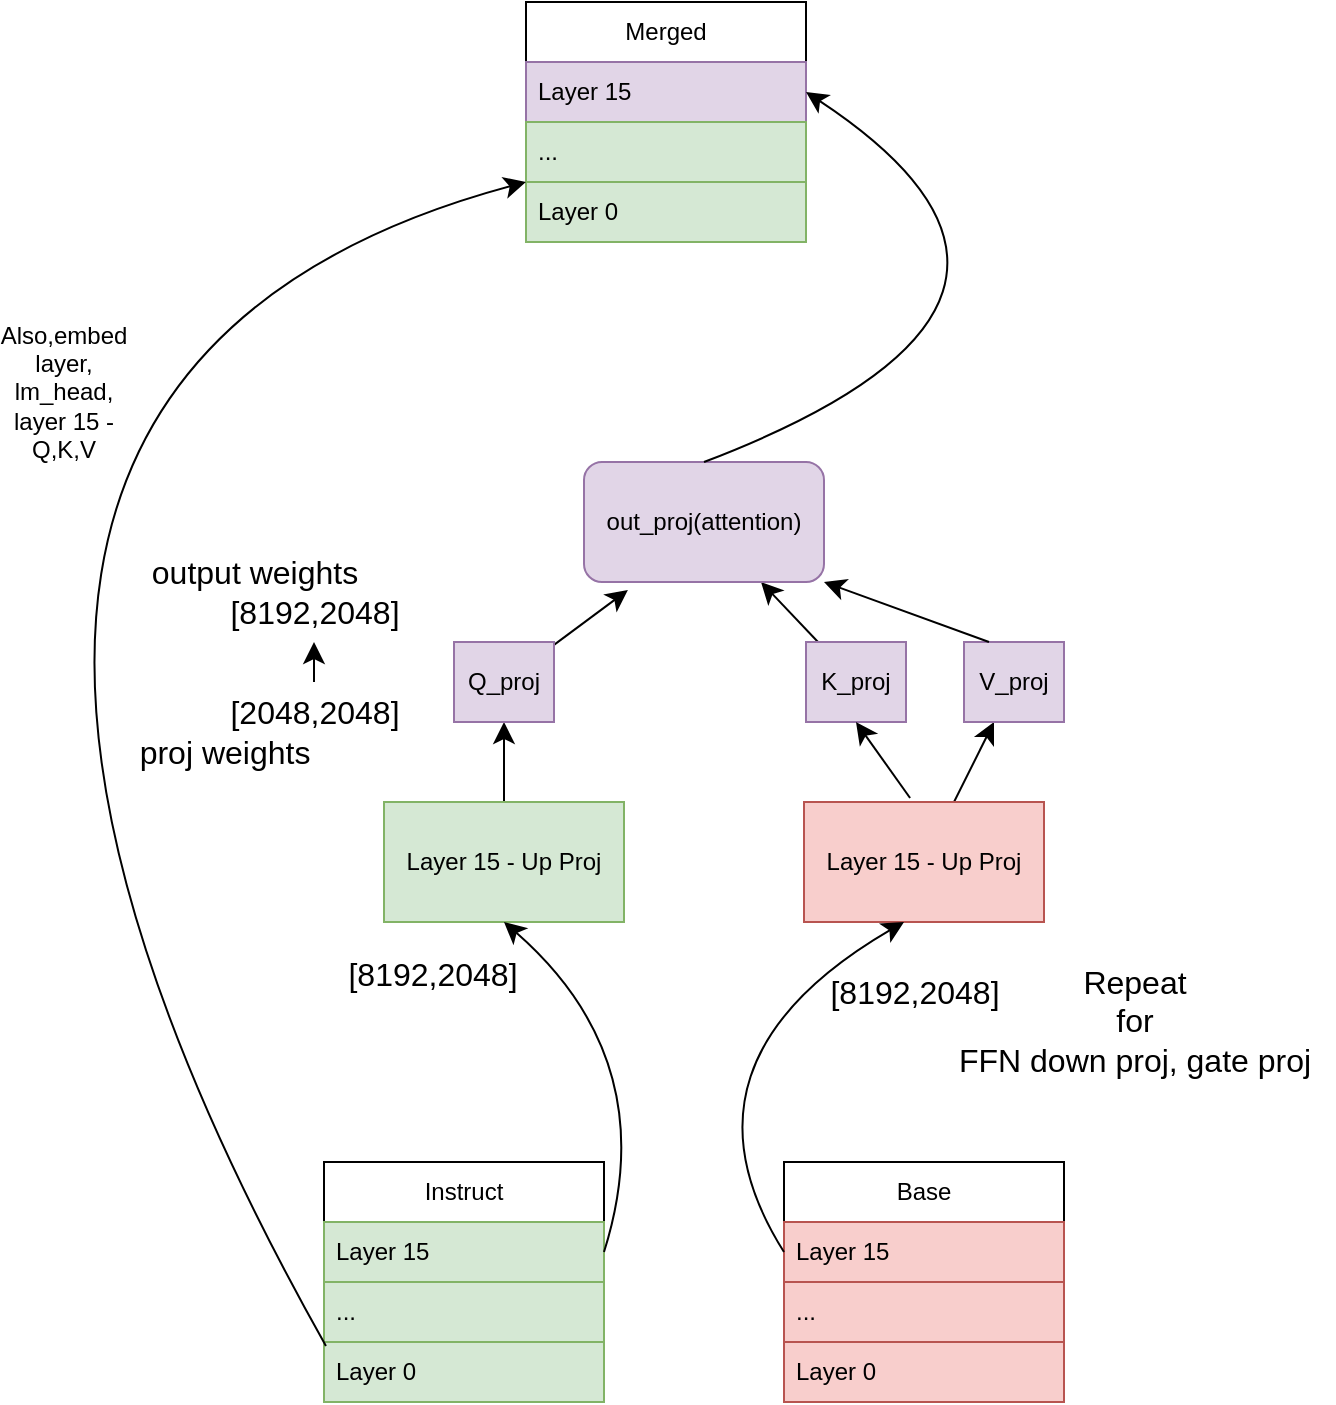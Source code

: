 <mxfile version="27.1.1">
  <diagram name="Page-1" id="Q7pqP5jqkHvtgQZ-vjG6">
    <mxGraphModel dx="1234" dy="880" grid="1" gridSize="10" guides="1" tooltips="1" connect="1" arrows="1" fold="1" page="1" pageScale="1" pageWidth="850" pageHeight="1100" math="0" shadow="0">
      <root>
        <mxCell id="0" />
        <mxCell id="1" parent="0" />
        <mxCell id="1VFmmPi6dXNytY9Z7WYT-1" value="Instruct" style="swimlane;fontStyle=0;childLayout=stackLayout;horizontal=1;startSize=30;horizontalStack=0;resizeParent=1;resizeParentMax=0;resizeLast=0;collapsible=1;marginBottom=0;whiteSpace=wrap;html=1;" vertex="1" parent="1">
          <mxGeometry x="290" y="660" width="140" height="120" as="geometry" />
        </mxCell>
        <mxCell id="1VFmmPi6dXNytY9Z7WYT-2" value="Layer 15" style="text;strokeColor=#82b366;fillColor=#d5e8d4;align=left;verticalAlign=middle;spacingLeft=4;spacingRight=4;overflow=hidden;points=[[0,0.5],[1,0.5]];portConstraint=eastwest;rotatable=0;whiteSpace=wrap;html=1;" vertex="1" parent="1VFmmPi6dXNytY9Z7WYT-1">
          <mxGeometry y="30" width="140" height="30" as="geometry" />
        </mxCell>
        <mxCell id="1VFmmPi6dXNytY9Z7WYT-3" value="..." style="text;strokeColor=#82b366;fillColor=#d5e8d4;align=left;verticalAlign=middle;spacingLeft=4;spacingRight=4;overflow=hidden;points=[[0,0.5],[1,0.5]];portConstraint=eastwest;rotatable=0;whiteSpace=wrap;html=1;" vertex="1" parent="1VFmmPi6dXNytY9Z7WYT-1">
          <mxGeometry y="60" width="140" height="30" as="geometry" />
        </mxCell>
        <mxCell id="1VFmmPi6dXNytY9Z7WYT-4" value="Layer 0" style="text;strokeColor=#82b366;fillColor=#d5e8d4;align=left;verticalAlign=middle;spacingLeft=4;spacingRight=4;overflow=hidden;points=[[0,0.5],[1,0.5]];portConstraint=eastwest;rotatable=0;whiteSpace=wrap;html=1;" vertex="1" parent="1VFmmPi6dXNytY9Z7WYT-1">
          <mxGeometry y="90" width="140" height="30" as="geometry" />
        </mxCell>
        <mxCell id="1VFmmPi6dXNytY9Z7WYT-5" value="Base" style="swimlane;fontStyle=0;childLayout=stackLayout;horizontal=1;startSize=30;horizontalStack=0;resizeParent=1;resizeParentMax=0;resizeLast=0;collapsible=1;marginBottom=0;whiteSpace=wrap;html=1;" vertex="1" parent="1">
          <mxGeometry x="520" y="660" width="140" height="120" as="geometry" />
        </mxCell>
        <mxCell id="1VFmmPi6dXNytY9Z7WYT-6" value="Layer 15" style="text;strokeColor=#b85450;fillColor=#f8cecc;align=left;verticalAlign=middle;spacingLeft=4;spacingRight=4;overflow=hidden;points=[[0,0.5],[1,0.5]];portConstraint=eastwest;rotatable=0;whiteSpace=wrap;html=1;" vertex="1" parent="1VFmmPi6dXNytY9Z7WYT-5">
          <mxGeometry y="30" width="140" height="30" as="geometry" />
        </mxCell>
        <mxCell id="1VFmmPi6dXNytY9Z7WYT-7" value="..." style="text;strokeColor=#b85450;fillColor=#f8cecc;align=left;verticalAlign=middle;spacingLeft=4;spacingRight=4;overflow=hidden;points=[[0,0.5],[1,0.5]];portConstraint=eastwest;rotatable=0;whiteSpace=wrap;html=1;" vertex="1" parent="1VFmmPi6dXNytY9Z7WYT-5">
          <mxGeometry y="60" width="140" height="30" as="geometry" />
        </mxCell>
        <mxCell id="1VFmmPi6dXNytY9Z7WYT-8" value="Layer 0" style="text;strokeColor=#b85450;fillColor=#f8cecc;align=left;verticalAlign=middle;spacingLeft=4;spacingRight=4;overflow=hidden;points=[[0,0.5],[1,0.5]];portConstraint=eastwest;rotatable=0;whiteSpace=wrap;html=1;" vertex="1" parent="1VFmmPi6dXNytY9Z7WYT-5">
          <mxGeometry y="90" width="140" height="30" as="geometry" />
        </mxCell>
        <mxCell id="1VFmmPi6dXNytY9Z7WYT-10" value="Merged" style="swimlane;fontStyle=0;childLayout=stackLayout;horizontal=1;startSize=30;horizontalStack=0;resizeParent=1;resizeParentMax=0;resizeLast=0;collapsible=1;marginBottom=0;whiteSpace=wrap;html=1;" vertex="1" parent="1">
          <mxGeometry x="391" y="80" width="140" height="120" as="geometry" />
        </mxCell>
        <mxCell id="1VFmmPi6dXNytY9Z7WYT-11" value="Layer 15" style="text;strokeColor=#9673a6;fillColor=#e1d5e7;align=left;verticalAlign=middle;spacingLeft=4;spacingRight=4;overflow=hidden;points=[[0,0.5],[1,0.5]];portConstraint=eastwest;rotatable=0;whiteSpace=wrap;html=1;" vertex="1" parent="1VFmmPi6dXNytY9Z7WYT-10">
          <mxGeometry y="30" width="140" height="30" as="geometry" />
        </mxCell>
        <mxCell id="1VFmmPi6dXNytY9Z7WYT-12" value="..." style="text;strokeColor=#82b366;fillColor=#d5e8d4;align=left;verticalAlign=middle;spacingLeft=4;spacingRight=4;overflow=hidden;points=[[0,0.5],[1,0.5]];portConstraint=eastwest;rotatable=0;whiteSpace=wrap;html=1;" vertex="1" parent="1VFmmPi6dXNytY9Z7WYT-10">
          <mxGeometry y="60" width="140" height="30" as="geometry" />
        </mxCell>
        <mxCell id="1VFmmPi6dXNytY9Z7WYT-13" value="Layer 0" style="text;strokeColor=#82b366;fillColor=#d5e8d4;align=left;verticalAlign=middle;spacingLeft=4;spacingRight=4;overflow=hidden;points=[[0,0.5],[1,0.5]];portConstraint=eastwest;rotatable=0;whiteSpace=wrap;html=1;" vertex="1" parent="1VFmmPi6dXNytY9Z7WYT-10">
          <mxGeometry y="90" width="140" height="30" as="geometry" />
        </mxCell>
        <mxCell id="1VFmmPi6dXNytY9Z7WYT-14" value="" style="endArrow=classic;html=1;rounded=0;fontSize=12;startSize=8;endSize=8;curved=1;exitX=0.007;exitY=0.067;exitDx=0;exitDy=0;exitPerimeter=0;entryX=0;entryY=0.75;entryDx=0;entryDy=0;" edge="1" parent="1" source="1VFmmPi6dXNytY9Z7WYT-4" target="1VFmmPi6dXNytY9Z7WYT-10">
          <mxGeometry width="50" height="50" relative="1" as="geometry">
            <mxPoint x="470" y="540" as="sourcePoint" />
            <mxPoint x="520" y="490" as="targetPoint" />
            <Array as="points">
              <mxPoint x="20" y="270" />
            </Array>
          </mxGeometry>
        </mxCell>
        <mxCell id="1VFmmPi6dXNytY9Z7WYT-15" value="&lt;div&gt;Also,embed layer,&lt;/div&gt;&lt;div&gt;lm_head,&lt;/div&gt;&lt;div&gt;layer 15 - Q,K,V&lt;/div&gt;" style="text;html=1;align=center;verticalAlign=middle;whiteSpace=wrap;rounded=0;" vertex="1" parent="1">
          <mxGeometry x="130" y="260" width="60" height="30" as="geometry" />
        </mxCell>
        <mxCell id="1VFmmPi6dXNytY9Z7WYT-22" value="" style="edgeStyle=none;curved=1;rounded=0;orthogonalLoop=1;jettySize=auto;html=1;fontSize=12;startSize=8;endSize=8;" edge="1" parent="1" source="1VFmmPi6dXNytY9Z7WYT-16" target="1VFmmPi6dXNytY9Z7WYT-21">
          <mxGeometry relative="1" as="geometry" />
        </mxCell>
        <mxCell id="1VFmmPi6dXNytY9Z7WYT-16" value="Layer 15 - Up Proj" style="rounded=0;whiteSpace=wrap;html=1;fillColor=#d5e8d4;strokeColor=#82b366;" vertex="1" parent="1">
          <mxGeometry x="320" y="480" width="120" height="60" as="geometry" />
        </mxCell>
        <mxCell id="1VFmmPi6dXNytY9Z7WYT-17" value="" style="endArrow=classic;html=1;rounded=0;fontSize=12;startSize=8;endSize=8;curved=1;exitX=1;exitY=0.5;exitDx=0;exitDy=0;entryX=0.5;entryY=1;entryDx=0;entryDy=0;" edge="1" parent="1" source="1VFmmPi6dXNytY9Z7WYT-2" target="1VFmmPi6dXNytY9Z7WYT-16">
          <mxGeometry width="50" height="50" relative="1" as="geometry">
            <mxPoint x="470" y="610" as="sourcePoint" />
            <mxPoint x="520" y="560" as="targetPoint" />
            <Array as="points">
              <mxPoint x="460" y="610" />
            </Array>
          </mxGeometry>
        </mxCell>
        <mxCell id="1VFmmPi6dXNytY9Z7WYT-25" value="" style="edgeStyle=none;curved=1;rounded=0;orthogonalLoop=1;jettySize=auto;html=1;fontSize=12;startSize=8;endSize=8;" edge="1" parent="1" source="1VFmmPi6dXNytY9Z7WYT-18" target="1VFmmPi6dXNytY9Z7WYT-24">
          <mxGeometry relative="1" as="geometry" />
        </mxCell>
        <mxCell id="1VFmmPi6dXNytY9Z7WYT-18" value="Layer 15 - Up Proj" style="rounded=0;whiteSpace=wrap;html=1;fillColor=#f8cecc;strokeColor=#b85450;" vertex="1" parent="1">
          <mxGeometry x="530" y="480" width="120" height="60" as="geometry" />
        </mxCell>
        <mxCell id="1VFmmPi6dXNytY9Z7WYT-19" value="" style="endArrow=classic;html=1;rounded=0;fontSize=12;startSize=8;endSize=8;curved=1;exitX=0;exitY=0.5;exitDx=0;exitDy=0;entryX=0.5;entryY=1;entryDx=0;entryDy=0;" edge="1" parent="1" source="1VFmmPi6dXNytY9Z7WYT-6">
          <mxGeometry width="50" height="50" relative="1" as="geometry">
            <mxPoint x="510" y="705" as="sourcePoint" />
            <mxPoint x="580" y="540" as="targetPoint" />
            <Array as="points">
              <mxPoint x="460" y="610" />
            </Array>
          </mxGeometry>
        </mxCell>
        <mxCell id="1VFmmPi6dXNytY9Z7WYT-30" value="" style="edgeStyle=none;curved=1;rounded=0;orthogonalLoop=1;jettySize=auto;html=1;fontSize=12;startSize=8;endSize=8;entryX=0.183;entryY=1.067;entryDx=0;entryDy=0;entryPerimeter=0;" edge="1" parent="1" source="1VFmmPi6dXNytY9Z7WYT-21" target="1VFmmPi6dXNytY9Z7WYT-29">
          <mxGeometry relative="1" as="geometry" />
        </mxCell>
        <mxCell id="1VFmmPi6dXNytY9Z7WYT-21" value="Q_proj" style="rounded=0;whiteSpace=wrap;html=1;fillColor=#e1d5e7;strokeColor=#9673a6;" vertex="1" parent="1">
          <mxGeometry x="355" y="400" width="50" height="40" as="geometry" />
        </mxCell>
        <mxCell id="1VFmmPi6dXNytY9Z7WYT-31" value="" style="edgeStyle=none;curved=1;rounded=0;orthogonalLoop=1;jettySize=auto;html=1;fontSize=12;startSize=8;endSize=8;" edge="1" parent="1" source="1VFmmPi6dXNytY9Z7WYT-23" target="1VFmmPi6dXNytY9Z7WYT-29">
          <mxGeometry relative="1" as="geometry" />
        </mxCell>
        <mxCell id="1VFmmPi6dXNytY9Z7WYT-23" value="K_proj" style="rounded=0;whiteSpace=wrap;html=1;fillColor=#e1d5e7;strokeColor=#9673a6;" vertex="1" parent="1">
          <mxGeometry x="531" y="400" width="50" height="40" as="geometry" />
        </mxCell>
        <mxCell id="1VFmmPi6dXNytY9Z7WYT-24" value="V_proj" style="rounded=0;whiteSpace=wrap;html=1;fillColor=#e1d5e7;strokeColor=#9673a6;" vertex="1" parent="1">
          <mxGeometry x="610" y="400" width="50" height="40" as="geometry" />
        </mxCell>
        <mxCell id="1VFmmPi6dXNytY9Z7WYT-26" value="" style="edgeStyle=none;curved=1;rounded=0;orthogonalLoop=1;jettySize=auto;html=1;fontSize=12;startSize=8;endSize=8;entryX=0.5;entryY=1;entryDx=0;entryDy=0;exitX=0.442;exitY=-0.033;exitDx=0;exitDy=0;exitPerimeter=0;" edge="1" parent="1" source="1VFmmPi6dXNytY9Z7WYT-18" target="1VFmmPi6dXNytY9Z7WYT-23">
          <mxGeometry relative="1" as="geometry">
            <mxPoint x="640" y="520" as="sourcePoint" />
            <mxPoint x="662" y="470" as="targetPoint" />
          </mxGeometry>
        </mxCell>
        <mxCell id="1VFmmPi6dXNytY9Z7WYT-29" value="out_proj(attention)" style="rounded=1;whiteSpace=wrap;html=1;fillColor=#e1d5e7;strokeColor=#9673a6;" vertex="1" parent="1">
          <mxGeometry x="420" y="310" width="120" height="60" as="geometry" />
        </mxCell>
        <mxCell id="1VFmmPi6dXNytY9Z7WYT-33" value="" style="endArrow=classic;html=1;rounded=0;fontSize=12;startSize=8;endSize=8;curved=1;entryX=1;entryY=1;entryDx=0;entryDy=0;exitX=0.25;exitY=0;exitDx=0;exitDy=0;" edge="1" parent="1" source="1VFmmPi6dXNytY9Z7WYT-24" target="1VFmmPi6dXNytY9Z7WYT-29">
          <mxGeometry width="50" height="50" relative="1" as="geometry">
            <mxPoint x="470" y="580" as="sourcePoint" />
            <mxPoint x="520" y="530" as="targetPoint" />
          </mxGeometry>
        </mxCell>
        <mxCell id="1VFmmPi6dXNytY9Z7WYT-34" value="" style="endArrow=classic;html=1;rounded=0;fontSize=12;startSize=8;endSize=8;curved=1;entryX=1;entryY=0.5;entryDx=0;entryDy=0;exitX=0.5;exitY=0;exitDx=0;exitDy=0;" edge="1" parent="1" source="1VFmmPi6dXNytY9Z7WYT-29" target="1VFmmPi6dXNytY9Z7WYT-11">
          <mxGeometry width="50" height="50" relative="1" as="geometry">
            <mxPoint x="470" y="510" as="sourcePoint" />
            <mxPoint x="520" y="460" as="targetPoint" />
            <Array as="points">
              <mxPoint x="690" y="230" />
            </Array>
          </mxGeometry>
        </mxCell>
        <mxCell id="1VFmmPi6dXNytY9Z7WYT-35" value="&lt;div&gt;Repeat&lt;/div&gt;&lt;div&gt;for&lt;/div&gt;&lt;div&gt;FFN down proj, gate proj&lt;/div&gt;&lt;div&gt;&lt;br&gt;&lt;/div&gt;" style="text;html=1;align=center;verticalAlign=middle;resizable=0;points=[];autosize=1;strokeColor=none;fillColor=none;fontSize=16;" vertex="1" parent="1">
          <mxGeometry x="595" y="554" width="200" height="90" as="geometry" />
        </mxCell>
        <mxCell id="1VFmmPi6dXNytY9Z7WYT-36" value="[8192,2048]" style="text;html=1;align=center;verticalAlign=middle;resizable=0;points=[];autosize=1;strokeColor=none;fillColor=none;fontSize=16;" vertex="1" parent="1">
          <mxGeometry x="289" y="551" width="110" height="30" as="geometry" />
        </mxCell>
        <mxCell id="1VFmmPi6dXNytY9Z7WYT-37" value="[8192,2048]" style="text;html=1;align=center;verticalAlign=middle;resizable=0;points=[];autosize=1;strokeColor=none;fillColor=none;fontSize=16;" vertex="1" parent="1">
          <mxGeometry x="530" y="560" width="110" height="30" as="geometry" />
        </mxCell>
        <mxCell id="1VFmmPi6dXNytY9Z7WYT-40" value="" style="edgeStyle=none;curved=1;rounded=0;orthogonalLoop=1;jettySize=auto;html=1;fontSize=12;startSize=8;endSize=8;" edge="1" parent="1" source="1VFmmPi6dXNytY9Z7WYT-38" target="1VFmmPi6dXNytY9Z7WYT-39">
          <mxGeometry relative="1" as="geometry" />
        </mxCell>
        <mxCell id="1VFmmPi6dXNytY9Z7WYT-38" value="[2048,2048]" style="text;html=1;align=center;verticalAlign=middle;resizable=0;points=[];autosize=1;strokeColor=none;fillColor=none;fontSize=16;" vertex="1" parent="1">
          <mxGeometry x="230" y="420" width="110" height="30" as="geometry" />
        </mxCell>
        <mxCell id="1VFmmPi6dXNytY9Z7WYT-39" value="[8192,2048]" style="text;html=1;align=center;verticalAlign=middle;resizable=0;points=[];autosize=1;strokeColor=none;fillColor=none;fontSize=16;" vertex="1" parent="1">
          <mxGeometry x="230" y="370" width="110" height="30" as="geometry" />
        </mxCell>
        <mxCell id="1VFmmPi6dXNytY9Z7WYT-41" value="&lt;div&gt;proj weights&lt;/div&gt;&lt;div&gt;&lt;br&gt;&lt;/div&gt;" style="text;html=1;align=center;verticalAlign=middle;resizable=0;points=[];autosize=1;strokeColor=none;fillColor=none;fontSize=16;" vertex="1" parent="1">
          <mxGeometry x="185" y="440" width="110" height="50" as="geometry" />
        </mxCell>
        <mxCell id="1VFmmPi6dXNytY9Z7WYT-42" value="&lt;div&gt;output weights&lt;/div&gt;&lt;div&gt;&lt;br&gt;&lt;/div&gt;" style="text;html=1;align=center;verticalAlign=middle;resizable=0;points=[];autosize=1;strokeColor=none;fillColor=none;fontSize=16;" vertex="1" parent="1">
          <mxGeometry x="190" y="350" width="130" height="50" as="geometry" />
        </mxCell>
      </root>
    </mxGraphModel>
  </diagram>
</mxfile>
